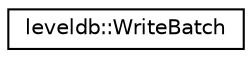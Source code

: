 digraph "Graphical Class Hierarchy"
{
  edge [fontname="Helvetica",fontsize="10",labelfontname="Helvetica",labelfontsize="10"];
  node [fontname="Helvetica",fontsize="10",shape=record];
  rankdir="LR";
  Node1 [label="leveldb::WriteBatch",height=0.2,width=0.4,color="black", fillcolor="white", style="filled",URL="$classleveldb_1_1_write_batch.html"];
}
